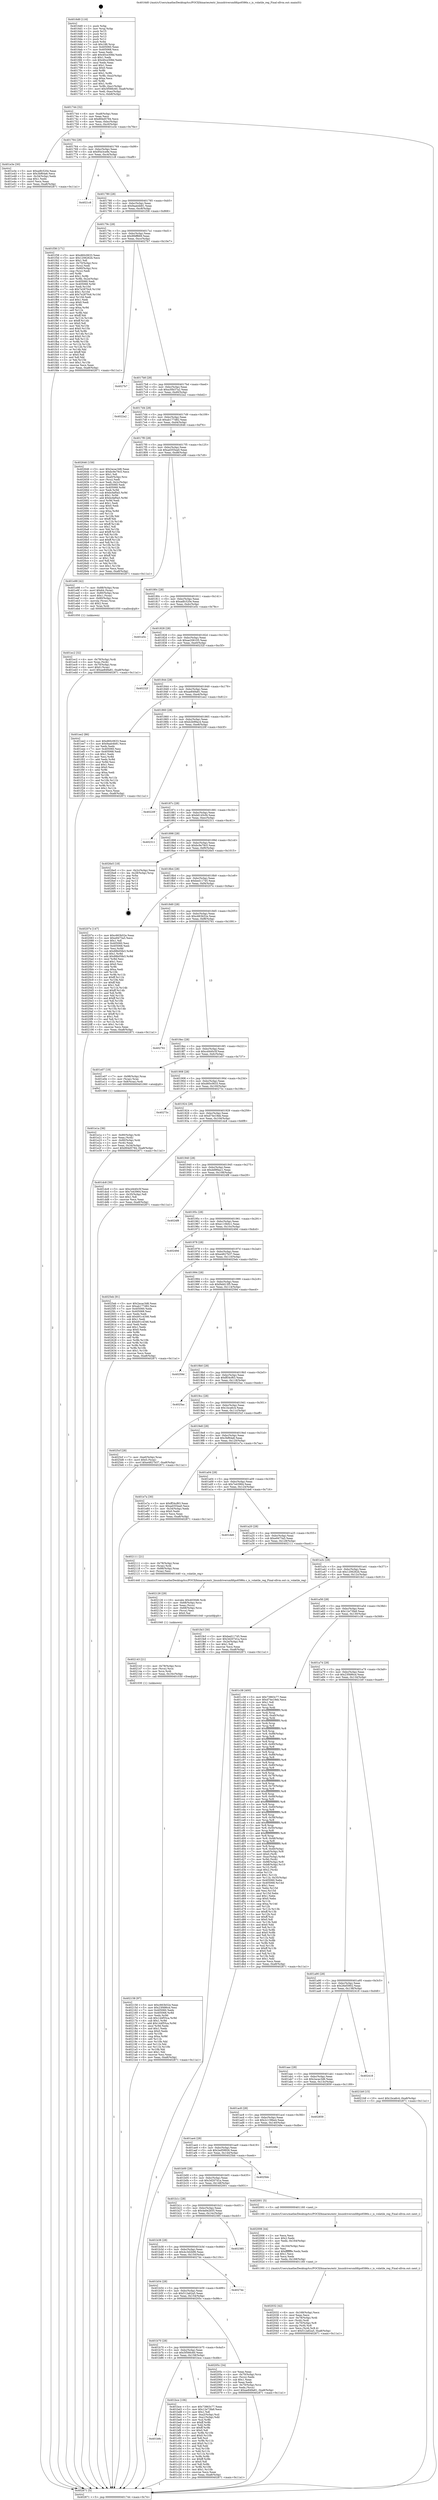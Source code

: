 digraph "0x4016d0" {
  label = "0x4016d0 (/mnt/c/Users/mathe/Desktop/tcc/POCII/binaries/extr_linuxdriversmfdtps6586x.c_is_volatile_reg_Final-ollvm.out::main(0))"
  labelloc = "t"
  node[shape=record]

  Entry [label="",width=0.3,height=0.3,shape=circle,fillcolor=black,style=filled]
  "0x401744" [label="{
     0x401744 [32]\l
     | [instrs]\l
     &nbsp;&nbsp;0x401744 \<+6\>: mov -0xa8(%rbp),%eax\l
     &nbsp;&nbsp;0x40174a \<+2\>: mov %eax,%ecx\l
     &nbsp;&nbsp;0x40174c \<+6\>: sub $0x894d5784,%ecx\l
     &nbsp;&nbsp;0x401752 \<+6\>: mov %eax,-0xbc(%rbp)\l
     &nbsp;&nbsp;0x401758 \<+6\>: mov %ecx,-0xc0(%rbp)\l
     &nbsp;&nbsp;0x40175e \<+6\>: je 0000000000401e3e \<main+0x76e\>\l
  }"]
  "0x401e3e" [label="{
     0x401e3e [30]\l
     | [instrs]\l
     &nbsp;&nbsp;0x401e3e \<+5\>: mov $0xadfc520e,%eax\l
     &nbsp;&nbsp;0x401e43 \<+5\>: mov $0x3bf64a6,%ecx\l
     &nbsp;&nbsp;0x401e48 \<+3\>: mov -0x34(%rbp),%edx\l
     &nbsp;&nbsp;0x401e4b \<+3\>: cmp $0x1,%edx\l
     &nbsp;&nbsp;0x401e4e \<+3\>: cmovl %ecx,%eax\l
     &nbsp;&nbsp;0x401e51 \<+6\>: mov %eax,-0xa8(%rbp)\l
     &nbsp;&nbsp;0x401e57 \<+5\>: jmp 0000000000402871 \<main+0x11a1\>\l
  }"]
  "0x401764" [label="{
     0x401764 [28]\l
     | [instrs]\l
     &nbsp;&nbsp;0x401764 \<+5\>: jmp 0000000000401769 \<main+0x99\>\l
     &nbsp;&nbsp;0x401769 \<+6\>: mov -0xbc(%rbp),%eax\l
     &nbsp;&nbsp;0x40176f \<+5\>: sub $0x95e3ce9e,%eax\l
     &nbsp;&nbsp;0x401774 \<+6\>: mov %eax,-0xc4(%rbp)\l
     &nbsp;&nbsp;0x40177a \<+6\>: je 00000000004021c8 \<main+0xaf8\>\l
  }"]
  Exit [label="",width=0.3,height=0.3,shape=circle,fillcolor=black,style=filled,peripheries=2]
  "0x4021c8" [label="{
     0x4021c8\l
  }", style=dashed]
  "0x401780" [label="{
     0x401780 [28]\l
     | [instrs]\l
     &nbsp;&nbsp;0x401780 \<+5\>: jmp 0000000000401785 \<main+0xb5\>\l
     &nbsp;&nbsp;0x401785 \<+6\>: mov -0xbc(%rbp),%eax\l
     &nbsp;&nbsp;0x40178b \<+5\>: sub $0x9aab4b81,%eax\l
     &nbsp;&nbsp;0x401790 \<+6\>: mov %eax,-0xc8(%rbp)\l
     &nbsp;&nbsp;0x401796 \<+6\>: je 0000000000401f38 \<main+0x868\>\l
  }"]
  "0x402158" [label="{
     0x402158 [97]\l
     | [instrs]\l
     &nbsp;&nbsp;0x402158 \<+5\>: mov $0xc663b52e,%eax\l
     &nbsp;&nbsp;0x40215d \<+5\>: mov $0x23f486cd,%esi\l
     &nbsp;&nbsp;0x402162 \<+7\>: mov 0x405060,%edx\l
     &nbsp;&nbsp;0x402169 \<+8\>: mov 0x405068,%r8d\l
     &nbsp;&nbsp;0x402171 \<+3\>: mov %edx,%r9d\l
     &nbsp;&nbsp;0x402174 \<+7\>: sub $0x144f55ca,%r9d\l
     &nbsp;&nbsp;0x40217b \<+4\>: sub $0x1,%r9d\l
     &nbsp;&nbsp;0x40217f \<+7\>: add $0x144f55ca,%r9d\l
     &nbsp;&nbsp;0x402186 \<+4\>: imul %r9d,%edx\l
     &nbsp;&nbsp;0x40218a \<+3\>: and $0x1,%edx\l
     &nbsp;&nbsp;0x40218d \<+3\>: cmp $0x0,%edx\l
     &nbsp;&nbsp;0x402190 \<+4\>: sete %r10b\l
     &nbsp;&nbsp;0x402194 \<+4\>: cmp $0xa,%r8d\l
     &nbsp;&nbsp;0x402198 \<+4\>: setl %r11b\l
     &nbsp;&nbsp;0x40219c \<+3\>: mov %r10b,%bl\l
     &nbsp;&nbsp;0x40219f \<+3\>: and %r11b,%bl\l
     &nbsp;&nbsp;0x4021a2 \<+3\>: xor %r11b,%r10b\l
     &nbsp;&nbsp;0x4021a5 \<+3\>: or %r10b,%bl\l
     &nbsp;&nbsp;0x4021a8 \<+3\>: test $0x1,%bl\l
     &nbsp;&nbsp;0x4021ab \<+3\>: cmovne %esi,%eax\l
     &nbsp;&nbsp;0x4021ae \<+6\>: mov %eax,-0xa8(%rbp)\l
     &nbsp;&nbsp;0x4021b4 \<+5\>: jmp 0000000000402871 \<main+0x11a1\>\l
  }"]
  "0x401f38" [label="{
     0x401f38 [171]\l
     | [instrs]\l
     &nbsp;&nbsp;0x401f38 \<+5\>: mov $0xd60c0633,%eax\l
     &nbsp;&nbsp;0x401f3d \<+5\>: mov $0x1206262b,%ecx\l
     &nbsp;&nbsp;0x401f42 \<+2\>: mov $0x1,%dl\l
     &nbsp;&nbsp;0x401f44 \<+4\>: mov -0x70(%rbp),%rsi\l
     &nbsp;&nbsp;0x401f48 \<+2\>: mov (%rsi),%edi\l
     &nbsp;&nbsp;0x401f4a \<+4\>: mov -0x80(%rbp),%rsi\l
     &nbsp;&nbsp;0x401f4e \<+2\>: cmp (%rsi),%edi\l
     &nbsp;&nbsp;0x401f50 \<+4\>: setl %r8b\l
     &nbsp;&nbsp;0x401f54 \<+4\>: and $0x1,%r8b\l
     &nbsp;&nbsp;0x401f58 \<+4\>: mov %r8b,-0x2e(%rbp)\l
     &nbsp;&nbsp;0x401f5c \<+7\>: mov 0x405060,%edi\l
     &nbsp;&nbsp;0x401f63 \<+8\>: mov 0x405068,%r9d\l
     &nbsp;&nbsp;0x401f6b \<+3\>: mov %edi,%r10d\l
     &nbsp;&nbsp;0x401f6e \<+7\>: sub $0x7e2870c6,%r10d\l
     &nbsp;&nbsp;0x401f75 \<+4\>: sub $0x1,%r10d\l
     &nbsp;&nbsp;0x401f79 \<+7\>: add $0x7e2870c6,%r10d\l
     &nbsp;&nbsp;0x401f80 \<+4\>: imul %r10d,%edi\l
     &nbsp;&nbsp;0x401f84 \<+3\>: and $0x1,%edi\l
     &nbsp;&nbsp;0x401f87 \<+3\>: cmp $0x0,%edi\l
     &nbsp;&nbsp;0x401f8a \<+4\>: sete %r8b\l
     &nbsp;&nbsp;0x401f8e \<+4\>: cmp $0xa,%r9d\l
     &nbsp;&nbsp;0x401f92 \<+4\>: setl %r11b\l
     &nbsp;&nbsp;0x401f96 \<+3\>: mov %r8b,%bl\l
     &nbsp;&nbsp;0x401f99 \<+3\>: xor $0xff,%bl\l
     &nbsp;&nbsp;0x401f9c \<+3\>: mov %r11b,%r14b\l
     &nbsp;&nbsp;0x401f9f \<+4\>: xor $0xff,%r14b\l
     &nbsp;&nbsp;0x401fa3 \<+3\>: xor $0x0,%dl\l
     &nbsp;&nbsp;0x401fa6 \<+3\>: mov %bl,%r15b\l
     &nbsp;&nbsp;0x401fa9 \<+4\>: and $0x0,%r15b\l
     &nbsp;&nbsp;0x401fad \<+3\>: and %dl,%r8b\l
     &nbsp;&nbsp;0x401fb0 \<+3\>: mov %r14b,%r12b\l
     &nbsp;&nbsp;0x401fb3 \<+4\>: and $0x0,%r12b\l
     &nbsp;&nbsp;0x401fb7 \<+3\>: and %dl,%r11b\l
     &nbsp;&nbsp;0x401fba \<+3\>: or %r8b,%r15b\l
     &nbsp;&nbsp;0x401fbd \<+3\>: or %r11b,%r12b\l
     &nbsp;&nbsp;0x401fc0 \<+3\>: xor %r12b,%r15b\l
     &nbsp;&nbsp;0x401fc3 \<+3\>: or %r14b,%bl\l
     &nbsp;&nbsp;0x401fc6 \<+3\>: xor $0xff,%bl\l
     &nbsp;&nbsp;0x401fc9 \<+3\>: or $0x0,%dl\l
     &nbsp;&nbsp;0x401fcc \<+2\>: and %dl,%bl\l
     &nbsp;&nbsp;0x401fce \<+3\>: or %bl,%r15b\l
     &nbsp;&nbsp;0x401fd1 \<+4\>: test $0x1,%r15b\l
     &nbsp;&nbsp;0x401fd5 \<+3\>: cmovne %ecx,%eax\l
     &nbsp;&nbsp;0x401fd8 \<+6\>: mov %eax,-0xa8(%rbp)\l
     &nbsp;&nbsp;0x401fde \<+5\>: jmp 0000000000402871 \<main+0x11a1\>\l
  }"]
  "0x40179c" [label="{
     0x40179c [28]\l
     | [instrs]\l
     &nbsp;&nbsp;0x40179c \<+5\>: jmp 00000000004017a1 \<main+0xd1\>\l
     &nbsp;&nbsp;0x4017a1 \<+6\>: mov -0xbc(%rbp),%eax\l
     &nbsp;&nbsp;0x4017a7 \<+5\>: sub $0x9f4ff669,%eax\l
     &nbsp;&nbsp;0x4017ac \<+6\>: mov %eax,-0xcc(%rbp)\l
     &nbsp;&nbsp;0x4017b2 \<+6\>: je 00000000004027b7 \<main+0x10e7\>\l
  }"]
  "0x402143" [label="{
     0x402143 [21]\l
     | [instrs]\l
     &nbsp;&nbsp;0x402143 \<+4\>: mov -0x78(%rbp),%rcx\l
     &nbsp;&nbsp;0x402147 \<+3\>: mov (%rcx),%rcx\l
     &nbsp;&nbsp;0x40214a \<+3\>: mov %rcx,%rdi\l
     &nbsp;&nbsp;0x40214d \<+6\>: mov %eax,-0x16c(%rbp)\l
     &nbsp;&nbsp;0x402153 \<+5\>: call 0000000000401030 \<free@plt\>\l
     | [calls]\l
     &nbsp;&nbsp;0x401030 \{1\} (unknown)\l
  }"]
  "0x4027b7" [label="{
     0x4027b7\l
  }", style=dashed]
  "0x4017b8" [label="{
     0x4017b8 [28]\l
     | [instrs]\l
     &nbsp;&nbsp;0x4017b8 \<+5\>: jmp 00000000004017bd \<main+0xed\>\l
     &nbsp;&nbsp;0x4017bd \<+6\>: mov -0xbc(%rbp),%eax\l
     &nbsp;&nbsp;0x4017c3 \<+5\>: sub $0xa30b37a2,%eax\l
     &nbsp;&nbsp;0x4017c8 \<+6\>: mov %eax,-0xd0(%rbp)\l
     &nbsp;&nbsp;0x4017ce \<+6\>: je 00000000004022a2 \<main+0xbd2\>\l
  }"]
  "0x402126" [label="{
     0x402126 [29]\l
     | [instrs]\l
     &nbsp;&nbsp;0x402126 \<+10\>: movabs $0x4030d6,%rdi\l
     &nbsp;&nbsp;0x402130 \<+4\>: mov -0x68(%rbp),%rcx\l
     &nbsp;&nbsp;0x402134 \<+2\>: mov %eax,(%rcx)\l
     &nbsp;&nbsp;0x402136 \<+4\>: mov -0x68(%rbp),%rcx\l
     &nbsp;&nbsp;0x40213a \<+2\>: mov (%rcx),%esi\l
     &nbsp;&nbsp;0x40213c \<+2\>: mov $0x0,%al\l
     &nbsp;&nbsp;0x40213e \<+5\>: call 0000000000401040 \<printf@plt\>\l
     | [calls]\l
     &nbsp;&nbsp;0x401040 \{1\} (unknown)\l
  }"]
  "0x4022a2" [label="{
     0x4022a2\l
  }", style=dashed]
  "0x4017d4" [label="{
     0x4017d4 [28]\l
     | [instrs]\l
     &nbsp;&nbsp;0x4017d4 \<+5\>: jmp 00000000004017d9 \<main+0x109\>\l
     &nbsp;&nbsp;0x4017d9 \<+6\>: mov -0xbc(%rbp),%eax\l
     &nbsp;&nbsp;0x4017df \<+5\>: sub $0xab177d82,%eax\l
     &nbsp;&nbsp;0x4017e4 \<+6\>: mov %eax,-0xd4(%rbp)\l
     &nbsp;&nbsp;0x4017ea \<+6\>: je 0000000000402646 \<main+0xf76\>\l
  }"]
  "0x402032" [label="{
     0x402032 [42]\l
     | [instrs]\l
     &nbsp;&nbsp;0x402032 \<+6\>: mov -0x168(%rbp),%ecx\l
     &nbsp;&nbsp;0x402038 \<+3\>: imul %eax,%ecx\l
     &nbsp;&nbsp;0x40203b \<+4\>: mov -0x78(%rbp),%rdi\l
     &nbsp;&nbsp;0x40203f \<+3\>: mov (%rdi),%rdi\l
     &nbsp;&nbsp;0x402042 \<+4\>: mov -0x70(%rbp),%r8\l
     &nbsp;&nbsp;0x402046 \<+3\>: movslq (%r8),%r8\l
     &nbsp;&nbsp;0x402049 \<+4\>: mov %ecx,(%rdi,%r8,4)\l
     &nbsp;&nbsp;0x40204d \<+10\>: movl $0x512a62a5,-0xa8(%rbp)\l
     &nbsp;&nbsp;0x402057 \<+5\>: jmp 0000000000402871 \<main+0x11a1\>\l
  }"]
  "0x402646" [label="{
     0x402646 [159]\l
     | [instrs]\l
     &nbsp;&nbsp;0x402646 \<+5\>: mov $0x2acac3d6,%eax\l
     &nbsp;&nbsp;0x40264b \<+5\>: mov $0xbc9e79c5,%ecx\l
     &nbsp;&nbsp;0x402650 \<+2\>: mov $0x1,%dl\l
     &nbsp;&nbsp;0x402652 \<+7\>: mov -0xa0(%rbp),%rsi\l
     &nbsp;&nbsp;0x402659 \<+2\>: mov (%rsi),%edi\l
     &nbsp;&nbsp;0x40265b \<+3\>: mov %edi,-0x2c(%rbp)\l
     &nbsp;&nbsp;0x40265e \<+7\>: mov 0x405060,%edi\l
     &nbsp;&nbsp;0x402665 \<+8\>: mov 0x405068,%r8d\l
     &nbsp;&nbsp;0x40266d \<+3\>: mov %edi,%r9d\l
     &nbsp;&nbsp;0x402670 \<+7\>: sub $0xbcfaf0a5,%r9d\l
     &nbsp;&nbsp;0x402677 \<+4\>: sub $0x1,%r9d\l
     &nbsp;&nbsp;0x40267b \<+7\>: add $0xbcfaf0a5,%r9d\l
     &nbsp;&nbsp;0x402682 \<+4\>: imul %r9d,%edi\l
     &nbsp;&nbsp;0x402686 \<+3\>: and $0x1,%edi\l
     &nbsp;&nbsp;0x402689 \<+3\>: cmp $0x0,%edi\l
     &nbsp;&nbsp;0x40268c \<+4\>: sete %r10b\l
     &nbsp;&nbsp;0x402690 \<+4\>: cmp $0xa,%r8d\l
     &nbsp;&nbsp;0x402694 \<+4\>: setl %r11b\l
     &nbsp;&nbsp;0x402698 \<+3\>: mov %r10b,%bl\l
     &nbsp;&nbsp;0x40269b \<+3\>: xor $0xff,%bl\l
     &nbsp;&nbsp;0x40269e \<+3\>: mov %r11b,%r14b\l
     &nbsp;&nbsp;0x4026a1 \<+4\>: xor $0xff,%r14b\l
     &nbsp;&nbsp;0x4026a5 \<+3\>: xor $0x1,%dl\l
     &nbsp;&nbsp;0x4026a8 \<+3\>: mov %bl,%r15b\l
     &nbsp;&nbsp;0x4026ab \<+4\>: and $0xff,%r15b\l
     &nbsp;&nbsp;0x4026af \<+3\>: and %dl,%r10b\l
     &nbsp;&nbsp;0x4026b2 \<+3\>: mov %r14b,%r12b\l
     &nbsp;&nbsp;0x4026b5 \<+4\>: and $0xff,%r12b\l
     &nbsp;&nbsp;0x4026b9 \<+3\>: and %dl,%r11b\l
     &nbsp;&nbsp;0x4026bc \<+3\>: or %r10b,%r15b\l
     &nbsp;&nbsp;0x4026bf \<+3\>: or %r11b,%r12b\l
     &nbsp;&nbsp;0x4026c2 \<+3\>: xor %r12b,%r15b\l
     &nbsp;&nbsp;0x4026c5 \<+3\>: or %r14b,%bl\l
     &nbsp;&nbsp;0x4026c8 \<+3\>: xor $0xff,%bl\l
     &nbsp;&nbsp;0x4026cb \<+3\>: or $0x1,%dl\l
     &nbsp;&nbsp;0x4026ce \<+2\>: and %dl,%bl\l
     &nbsp;&nbsp;0x4026d0 \<+3\>: or %bl,%r15b\l
     &nbsp;&nbsp;0x4026d3 \<+4\>: test $0x1,%r15b\l
     &nbsp;&nbsp;0x4026d7 \<+3\>: cmovne %ecx,%eax\l
     &nbsp;&nbsp;0x4026da \<+6\>: mov %eax,-0xa8(%rbp)\l
     &nbsp;&nbsp;0x4026e0 \<+5\>: jmp 0000000000402871 \<main+0x11a1\>\l
  }"]
  "0x4017f0" [label="{
     0x4017f0 [28]\l
     | [instrs]\l
     &nbsp;&nbsp;0x4017f0 \<+5\>: jmp 00000000004017f5 \<main+0x125\>\l
     &nbsp;&nbsp;0x4017f5 \<+6\>: mov -0xbc(%rbp),%eax\l
     &nbsp;&nbsp;0x4017fb \<+5\>: sub $0xad355ea0,%eax\l
     &nbsp;&nbsp;0x401800 \<+6\>: mov %eax,-0xd8(%rbp)\l
     &nbsp;&nbsp;0x401806 \<+6\>: je 0000000000401e98 \<main+0x7c8\>\l
  }"]
  "0x402006" [label="{
     0x402006 [44]\l
     | [instrs]\l
     &nbsp;&nbsp;0x402006 \<+2\>: xor %ecx,%ecx\l
     &nbsp;&nbsp;0x402008 \<+5\>: mov $0x2,%edx\l
     &nbsp;&nbsp;0x40200d \<+6\>: mov %edx,-0x164(%rbp)\l
     &nbsp;&nbsp;0x402013 \<+1\>: cltd\l
     &nbsp;&nbsp;0x402014 \<+6\>: mov -0x164(%rbp),%esi\l
     &nbsp;&nbsp;0x40201a \<+2\>: idiv %esi\l
     &nbsp;&nbsp;0x40201c \<+6\>: imul $0xfffffffe,%edx,%edx\l
     &nbsp;&nbsp;0x402022 \<+3\>: sub $0x1,%ecx\l
     &nbsp;&nbsp;0x402025 \<+2\>: sub %ecx,%edx\l
     &nbsp;&nbsp;0x402027 \<+6\>: mov %edx,-0x168(%rbp)\l
     &nbsp;&nbsp;0x40202d \<+5\>: call 0000000000401160 \<next_i\>\l
     | [calls]\l
     &nbsp;&nbsp;0x401160 \{1\} (/mnt/c/Users/mathe/Desktop/tcc/POCII/binaries/extr_linuxdriversmfdtps6586x.c_is_volatile_reg_Final-ollvm.out::next_i)\l
  }"]
  "0x401e98" [label="{
     0x401e98 [42]\l
     | [instrs]\l
     &nbsp;&nbsp;0x401e98 \<+7\>: mov -0x88(%rbp),%rax\l
     &nbsp;&nbsp;0x401e9f \<+6\>: movl $0x64,(%rax)\l
     &nbsp;&nbsp;0x401ea5 \<+4\>: mov -0x80(%rbp),%rax\l
     &nbsp;&nbsp;0x401ea9 \<+6\>: movl $0x1,(%rax)\l
     &nbsp;&nbsp;0x401eaf \<+4\>: mov -0x80(%rbp),%rax\l
     &nbsp;&nbsp;0x401eb3 \<+3\>: movslq (%rax),%rax\l
     &nbsp;&nbsp;0x401eb6 \<+4\>: shl $0x2,%rax\l
     &nbsp;&nbsp;0x401eba \<+3\>: mov %rax,%rdi\l
     &nbsp;&nbsp;0x401ebd \<+5\>: call 0000000000401050 \<malloc@plt\>\l
     | [calls]\l
     &nbsp;&nbsp;0x401050 \{1\} (unknown)\l
  }"]
  "0x40180c" [label="{
     0x40180c [28]\l
     | [instrs]\l
     &nbsp;&nbsp;0x40180c \<+5\>: jmp 0000000000401811 \<main+0x141\>\l
     &nbsp;&nbsp;0x401811 \<+6\>: mov -0xbc(%rbp),%eax\l
     &nbsp;&nbsp;0x401817 \<+5\>: sub $0xadfc520e,%eax\l
     &nbsp;&nbsp;0x40181c \<+6\>: mov %eax,-0xdc(%rbp)\l
     &nbsp;&nbsp;0x401822 \<+6\>: je 0000000000401e5c \<main+0x78c\>\l
  }"]
  "0x401ec2" [label="{
     0x401ec2 [32]\l
     | [instrs]\l
     &nbsp;&nbsp;0x401ec2 \<+4\>: mov -0x78(%rbp),%rdi\l
     &nbsp;&nbsp;0x401ec6 \<+3\>: mov %rax,(%rdi)\l
     &nbsp;&nbsp;0x401ec9 \<+4\>: mov -0x70(%rbp),%rax\l
     &nbsp;&nbsp;0x401ecd \<+6\>: movl $0x0,(%rax)\l
     &nbsp;&nbsp;0x401ed3 \<+10\>: movl $0xae849a81,-0xa8(%rbp)\l
     &nbsp;&nbsp;0x401edd \<+5\>: jmp 0000000000402871 \<main+0x11a1\>\l
  }"]
  "0x401e5c" [label="{
     0x401e5c\l
  }", style=dashed]
  "0x401828" [label="{
     0x401828 [28]\l
     | [instrs]\l
     &nbsp;&nbsp;0x401828 \<+5\>: jmp 000000000040182d \<main+0x15d\>\l
     &nbsp;&nbsp;0x40182d \<+6\>: mov -0xbc(%rbp),%eax\l
     &nbsp;&nbsp;0x401833 \<+5\>: sub $0xae206105,%eax\l
     &nbsp;&nbsp;0x401838 \<+6\>: mov %eax,-0xe0(%rbp)\l
     &nbsp;&nbsp;0x40183e \<+6\>: je 000000000040232f \<main+0xc5f\>\l
  }"]
  "0x401e1a" [label="{
     0x401e1a [36]\l
     | [instrs]\l
     &nbsp;&nbsp;0x401e1a \<+7\>: mov -0x90(%rbp),%rdi\l
     &nbsp;&nbsp;0x401e21 \<+2\>: mov %eax,(%rdi)\l
     &nbsp;&nbsp;0x401e23 \<+7\>: mov -0x90(%rbp),%rdi\l
     &nbsp;&nbsp;0x401e2a \<+2\>: mov (%rdi),%eax\l
     &nbsp;&nbsp;0x401e2c \<+3\>: mov %eax,-0x34(%rbp)\l
     &nbsp;&nbsp;0x401e2f \<+10\>: movl $0x894d5784,-0xa8(%rbp)\l
     &nbsp;&nbsp;0x401e39 \<+5\>: jmp 0000000000402871 \<main+0x11a1\>\l
  }"]
  "0x40232f" [label="{
     0x40232f\l
  }", style=dashed]
  "0x401844" [label="{
     0x401844 [28]\l
     | [instrs]\l
     &nbsp;&nbsp;0x401844 \<+5\>: jmp 0000000000401849 \<main+0x179\>\l
     &nbsp;&nbsp;0x401849 \<+6\>: mov -0xbc(%rbp),%eax\l
     &nbsp;&nbsp;0x40184f \<+5\>: sub $0xae849a81,%eax\l
     &nbsp;&nbsp;0x401854 \<+6\>: mov %eax,-0xe4(%rbp)\l
     &nbsp;&nbsp;0x40185a \<+6\>: je 0000000000401ee2 \<main+0x812\>\l
  }"]
  "0x4016d0" [label="{
     0x4016d0 [116]\l
     | [instrs]\l
     &nbsp;&nbsp;0x4016d0 \<+1\>: push %rbp\l
     &nbsp;&nbsp;0x4016d1 \<+3\>: mov %rsp,%rbp\l
     &nbsp;&nbsp;0x4016d4 \<+2\>: push %r15\l
     &nbsp;&nbsp;0x4016d6 \<+2\>: push %r14\l
     &nbsp;&nbsp;0x4016d8 \<+2\>: push %r13\l
     &nbsp;&nbsp;0x4016da \<+2\>: push %r12\l
     &nbsp;&nbsp;0x4016dc \<+1\>: push %rbx\l
     &nbsp;&nbsp;0x4016dd \<+7\>: sub $0x188,%rsp\l
     &nbsp;&nbsp;0x4016e4 \<+7\>: mov 0x405060,%eax\l
     &nbsp;&nbsp;0x4016eb \<+7\>: mov 0x405068,%ecx\l
     &nbsp;&nbsp;0x4016f2 \<+2\>: mov %eax,%edx\l
     &nbsp;&nbsp;0x4016f4 \<+6\>: add $0x40ce308d,%edx\l
     &nbsp;&nbsp;0x4016fa \<+3\>: sub $0x1,%edx\l
     &nbsp;&nbsp;0x4016fd \<+6\>: sub $0x40ce308d,%edx\l
     &nbsp;&nbsp;0x401703 \<+3\>: imul %edx,%eax\l
     &nbsp;&nbsp;0x401706 \<+3\>: and $0x1,%eax\l
     &nbsp;&nbsp;0x401709 \<+3\>: cmp $0x0,%eax\l
     &nbsp;&nbsp;0x40170c \<+4\>: sete %r8b\l
     &nbsp;&nbsp;0x401710 \<+4\>: and $0x1,%r8b\l
     &nbsp;&nbsp;0x401714 \<+7\>: mov %r8b,-0xa2(%rbp)\l
     &nbsp;&nbsp;0x40171b \<+3\>: cmp $0xa,%ecx\l
     &nbsp;&nbsp;0x40171e \<+4\>: setl %r8b\l
     &nbsp;&nbsp;0x401722 \<+4\>: and $0x1,%r8b\l
     &nbsp;&nbsp;0x401726 \<+7\>: mov %r8b,-0xa1(%rbp)\l
     &nbsp;&nbsp;0x40172d \<+10\>: movl $0x5f566c60,-0xa8(%rbp)\l
     &nbsp;&nbsp;0x401737 \<+6\>: mov %edi,-0xac(%rbp)\l
     &nbsp;&nbsp;0x40173d \<+7\>: mov %rsi,-0xb8(%rbp)\l
  }"]
  "0x401ee2" [label="{
     0x401ee2 [86]\l
     | [instrs]\l
     &nbsp;&nbsp;0x401ee2 \<+5\>: mov $0xd60c0633,%eax\l
     &nbsp;&nbsp;0x401ee7 \<+5\>: mov $0x9aab4b81,%ecx\l
     &nbsp;&nbsp;0x401eec \<+2\>: xor %edx,%edx\l
     &nbsp;&nbsp;0x401eee \<+7\>: mov 0x405060,%esi\l
     &nbsp;&nbsp;0x401ef5 \<+7\>: mov 0x405068,%edi\l
     &nbsp;&nbsp;0x401efc \<+3\>: sub $0x1,%edx\l
     &nbsp;&nbsp;0x401eff \<+3\>: mov %esi,%r8d\l
     &nbsp;&nbsp;0x401f02 \<+3\>: add %edx,%r8d\l
     &nbsp;&nbsp;0x401f05 \<+4\>: imul %r8d,%esi\l
     &nbsp;&nbsp;0x401f09 \<+3\>: and $0x1,%esi\l
     &nbsp;&nbsp;0x401f0c \<+3\>: cmp $0x0,%esi\l
     &nbsp;&nbsp;0x401f0f \<+4\>: sete %r9b\l
     &nbsp;&nbsp;0x401f13 \<+3\>: cmp $0xa,%edi\l
     &nbsp;&nbsp;0x401f16 \<+4\>: setl %r10b\l
     &nbsp;&nbsp;0x401f1a \<+3\>: mov %r9b,%r11b\l
     &nbsp;&nbsp;0x401f1d \<+3\>: and %r10b,%r11b\l
     &nbsp;&nbsp;0x401f20 \<+3\>: xor %r10b,%r9b\l
     &nbsp;&nbsp;0x401f23 \<+3\>: or %r9b,%r11b\l
     &nbsp;&nbsp;0x401f26 \<+4\>: test $0x1,%r11b\l
     &nbsp;&nbsp;0x401f2a \<+3\>: cmovne %ecx,%eax\l
     &nbsp;&nbsp;0x401f2d \<+6\>: mov %eax,-0xa8(%rbp)\l
     &nbsp;&nbsp;0x401f33 \<+5\>: jmp 0000000000402871 \<main+0x11a1\>\l
  }"]
  "0x401860" [label="{
     0x401860 [28]\l
     | [instrs]\l
     &nbsp;&nbsp;0x401860 \<+5\>: jmp 0000000000401865 \<main+0x195\>\l
     &nbsp;&nbsp;0x401865 \<+6\>: mov -0xbc(%rbp),%eax\l
     &nbsp;&nbsp;0x40186b \<+5\>: sub $0xb2b99ac4,%eax\l
     &nbsp;&nbsp;0x401870 \<+6\>: mov %eax,-0xe8(%rbp)\l
     &nbsp;&nbsp;0x401876 \<+6\>: je 000000000040220f \<main+0xb3f\>\l
  }"]
  "0x402871" [label="{
     0x402871 [5]\l
     | [instrs]\l
     &nbsp;&nbsp;0x402871 \<+5\>: jmp 0000000000401744 \<main+0x74\>\l
  }"]
  "0x40220f" [label="{
     0x40220f\l
  }", style=dashed]
  "0x40187c" [label="{
     0x40187c [28]\l
     | [instrs]\l
     &nbsp;&nbsp;0x40187c \<+5\>: jmp 0000000000401881 \<main+0x1b1\>\l
     &nbsp;&nbsp;0x401881 \<+6\>: mov -0xbc(%rbp),%eax\l
     &nbsp;&nbsp;0x401887 \<+5\>: sub $0xb6145cf4,%eax\l
     &nbsp;&nbsp;0x40188c \<+6\>: mov %eax,-0xec(%rbp)\l
     &nbsp;&nbsp;0x401892 \<+6\>: je 0000000000402311 \<main+0xc41\>\l
  }"]
  "0x401b8c" [label="{
     0x401b8c\l
  }", style=dashed]
  "0x402311" [label="{
     0x402311\l
  }", style=dashed]
  "0x401898" [label="{
     0x401898 [28]\l
     | [instrs]\l
     &nbsp;&nbsp;0x401898 \<+5\>: jmp 000000000040189d \<main+0x1cd\>\l
     &nbsp;&nbsp;0x40189d \<+6\>: mov -0xbc(%rbp),%eax\l
     &nbsp;&nbsp;0x4018a3 \<+5\>: sub $0xbc9e79c5,%eax\l
     &nbsp;&nbsp;0x4018a8 \<+6\>: mov %eax,-0xf0(%rbp)\l
     &nbsp;&nbsp;0x4018ae \<+6\>: je 00000000004026e5 \<main+0x1015\>\l
  }"]
  "0x401bce" [label="{
     0x401bce [106]\l
     | [instrs]\l
     &nbsp;&nbsp;0x401bce \<+5\>: mov $0x73863c77,%eax\l
     &nbsp;&nbsp;0x401bd3 \<+5\>: mov $0x12e73fa9,%ecx\l
     &nbsp;&nbsp;0x401bd8 \<+2\>: mov $0x1,%dl\l
     &nbsp;&nbsp;0x401bda \<+7\>: mov -0xa2(%rbp),%sil\l
     &nbsp;&nbsp;0x401be1 \<+7\>: mov -0xa1(%rbp),%dil\l
     &nbsp;&nbsp;0x401be8 \<+3\>: mov %sil,%r8b\l
     &nbsp;&nbsp;0x401beb \<+4\>: xor $0xff,%r8b\l
     &nbsp;&nbsp;0x401bef \<+3\>: mov %dil,%r9b\l
     &nbsp;&nbsp;0x401bf2 \<+4\>: xor $0xff,%r9b\l
     &nbsp;&nbsp;0x401bf6 \<+3\>: xor $0x0,%dl\l
     &nbsp;&nbsp;0x401bf9 \<+3\>: mov %r8b,%r10b\l
     &nbsp;&nbsp;0x401bfc \<+4\>: and $0x0,%r10b\l
     &nbsp;&nbsp;0x401c00 \<+3\>: and %dl,%sil\l
     &nbsp;&nbsp;0x401c03 \<+3\>: mov %r9b,%r11b\l
     &nbsp;&nbsp;0x401c06 \<+4\>: and $0x0,%r11b\l
     &nbsp;&nbsp;0x401c0a \<+3\>: and %dl,%dil\l
     &nbsp;&nbsp;0x401c0d \<+3\>: or %sil,%r10b\l
     &nbsp;&nbsp;0x401c10 \<+3\>: or %dil,%r11b\l
     &nbsp;&nbsp;0x401c13 \<+3\>: xor %r11b,%r10b\l
     &nbsp;&nbsp;0x401c16 \<+3\>: or %r9b,%r8b\l
     &nbsp;&nbsp;0x401c19 \<+4\>: xor $0xff,%r8b\l
     &nbsp;&nbsp;0x401c1d \<+3\>: or $0x0,%dl\l
     &nbsp;&nbsp;0x401c20 \<+3\>: and %dl,%r8b\l
     &nbsp;&nbsp;0x401c23 \<+3\>: or %r8b,%r10b\l
     &nbsp;&nbsp;0x401c26 \<+4\>: test $0x1,%r10b\l
     &nbsp;&nbsp;0x401c2a \<+3\>: cmovne %ecx,%eax\l
     &nbsp;&nbsp;0x401c2d \<+6\>: mov %eax,-0xa8(%rbp)\l
     &nbsp;&nbsp;0x401c33 \<+5\>: jmp 0000000000402871 \<main+0x11a1\>\l
  }"]
  "0x4026e5" [label="{
     0x4026e5 [18]\l
     | [instrs]\l
     &nbsp;&nbsp;0x4026e5 \<+3\>: mov -0x2c(%rbp),%eax\l
     &nbsp;&nbsp;0x4026e8 \<+4\>: lea -0x28(%rbp),%rsp\l
     &nbsp;&nbsp;0x4026ec \<+1\>: pop %rbx\l
     &nbsp;&nbsp;0x4026ed \<+2\>: pop %r12\l
     &nbsp;&nbsp;0x4026ef \<+2\>: pop %r13\l
     &nbsp;&nbsp;0x4026f1 \<+2\>: pop %r14\l
     &nbsp;&nbsp;0x4026f3 \<+2\>: pop %r15\l
     &nbsp;&nbsp;0x4026f5 \<+1\>: pop %rbp\l
     &nbsp;&nbsp;0x4026f6 \<+1\>: ret\l
  }"]
  "0x4018b4" [label="{
     0x4018b4 [28]\l
     | [instrs]\l
     &nbsp;&nbsp;0x4018b4 \<+5\>: jmp 00000000004018b9 \<main+0x1e9\>\l
     &nbsp;&nbsp;0x4018b9 \<+6\>: mov -0xbc(%rbp),%eax\l
     &nbsp;&nbsp;0x4018bf \<+5\>: sub $0xbed11745,%eax\l
     &nbsp;&nbsp;0x4018c4 \<+6\>: mov %eax,-0xf4(%rbp)\l
     &nbsp;&nbsp;0x4018ca \<+6\>: je 000000000040207e \<main+0x9ae\>\l
  }"]
  "0x401b70" [label="{
     0x401b70 [28]\l
     | [instrs]\l
     &nbsp;&nbsp;0x401b70 \<+5\>: jmp 0000000000401b75 \<main+0x4a5\>\l
     &nbsp;&nbsp;0x401b75 \<+6\>: mov -0xbc(%rbp),%eax\l
     &nbsp;&nbsp;0x401b7b \<+5\>: sub $0x5f566c60,%eax\l
     &nbsp;&nbsp;0x401b80 \<+6\>: mov %eax,-0x158(%rbp)\l
     &nbsp;&nbsp;0x401b86 \<+6\>: je 0000000000401bce \<main+0x4fe\>\l
  }"]
  "0x40207e" [label="{
     0x40207e [147]\l
     | [instrs]\l
     &nbsp;&nbsp;0x40207e \<+5\>: mov $0xc663b52e,%eax\l
     &nbsp;&nbsp;0x402083 \<+5\>: mov $0xe9473a5,%ecx\l
     &nbsp;&nbsp;0x402088 \<+2\>: mov $0x1,%dl\l
     &nbsp;&nbsp;0x40208a \<+7\>: mov 0x405060,%esi\l
     &nbsp;&nbsp;0x402091 \<+7\>: mov 0x405068,%edi\l
     &nbsp;&nbsp;0x402098 \<+3\>: mov %esi,%r8d\l
     &nbsp;&nbsp;0x40209b \<+7\>: sub $0x88b05fe3,%r8d\l
     &nbsp;&nbsp;0x4020a2 \<+4\>: sub $0x1,%r8d\l
     &nbsp;&nbsp;0x4020a6 \<+7\>: add $0x88b05fe3,%r8d\l
     &nbsp;&nbsp;0x4020ad \<+4\>: imul %r8d,%esi\l
     &nbsp;&nbsp;0x4020b1 \<+3\>: and $0x1,%esi\l
     &nbsp;&nbsp;0x4020b4 \<+3\>: cmp $0x0,%esi\l
     &nbsp;&nbsp;0x4020b7 \<+4\>: sete %r9b\l
     &nbsp;&nbsp;0x4020bb \<+3\>: cmp $0xa,%edi\l
     &nbsp;&nbsp;0x4020be \<+4\>: setl %r10b\l
     &nbsp;&nbsp;0x4020c2 \<+3\>: mov %r9b,%r11b\l
     &nbsp;&nbsp;0x4020c5 \<+4\>: xor $0xff,%r11b\l
     &nbsp;&nbsp;0x4020c9 \<+3\>: mov %r10b,%bl\l
     &nbsp;&nbsp;0x4020cc \<+3\>: xor $0xff,%bl\l
     &nbsp;&nbsp;0x4020cf \<+3\>: xor $0x1,%dl\l
     &nbsp;&nbsp;0x4020d2 \<+3\>: mov %r11b,%r14b\l
     &nbsp;&nbsp;0x4020d5 \<+4\>: and $0xff,%r14b\l
     &nbsp;&nbsp;0x4020d9 \<+3\>: and %dl,%r9b\l
     &nbsp;&nbsp;0x4020dc \<+3\>: mov %bl,%r15b\l
     &nbsp;&nbsp;0x4020df \<+4\>: and $0xff,%r15b\l
     &nbsp;&nbsp;0x4020e3 \<+3\>: and %dl,%r10b\l
     &nbsp;&nbsp;0x4020e6 \<+3\>: or %r9b,%r14b\l
     &nbsp;&nbsp;0x4020e9 \<+3\>: or %r10b,%r15b\l
     &nbsp;&nbsp;0x4020ec \<+3\>: xor %r15b,%r14b\l
     &nbsp;&nbsp;0x4020ef \<+3\>: or %bl,%r11b\l
     &nbsp;&nbsp;0x4020f2 \<+4\>: xor $0xff,%r11b\l
     &nbsp;&nbsp;0x4020f6 \<+3\>: or $0x1,%dl\l
     &nbsp;&nbsp;0x4020f9 \<+3\>: and %dl,%r11b\l
     &nbsp;&nbsp;0x4020fc \<+3\>: or %r11b,%r14b\l
     &nbsp;&nbsp;0x4020ff \<+4\>: test $0x1,%r14b\l
     &nbsp;&nbsp;0x402103 \<+3\>: cmovne %ecx,%eax\l
     &nbsp;&nbsp;0x402106 \<+6\>: mov %eax,-0xa8(%rbp)\l
     &nbsp;&nbsp;0x40210c \<+5\>: jmp 0000000000402871 \<main+0x11a1\>\l
  }"]
  "0x4018d0" [label="{
     0x4018d0 [28]\l
     | [instrs]\l
     &nbsp;&nbsp;0x4018d0 \<+5\>: jmp 00000000004018d5 \<main+0x205\>\l
     &nbsp;&nbsp;0x4018d5 \<+6\>: mov -0xbc(%rbp),%eax\l
     &nbsp;&nbsp;0x4018db \<+5\>: sub $0xc663b52e,%eax\l
     &nbsp;&nbsp;0x4018e0 \<+6\>: mov %eax,-0xf8(%rbp)\l
     &nbsp;&nbsp;0x4018e6 \<+6\>: je 0000000000402761 \<main+0x1091\>\l
  }"]
  "0x40205c" [label="{
     0x40205c [34]\l
     | [instrs]\l
     &nbsp;&nbsp;0x40205c \<+2\>: xor %eax,%eax\l
     &nbsp;&nbsp;0x40205e \<+4\>: mov -0x70(%rbp),%rcx\l
     &nbsp;&nbsp;0x402062 \<+2\>: mov (%rcx),%edx\l
     &nbsp;&nbsp;0x402064 \<+3\>: sub $0x1,%eax\l
     &nbsp;&nbsp;0x402067 \<+2\>: sub %eax,%edx\l
     &nbsp;&nbsp;0x402069 \<+4\>: mov -0x70(%rbp),%rcx\l
     &nbsp;&nbsp;0x40206d \<+2\>: mov %edx,(%rcx)\l
     &nbsp;&nbsp;0x40206f \<+10\>: movl $0xae849a81,-0xa8(%rbp)\l
     &nbsp;&nbsp;0x402079 \<+5\>: jmp 0000000000402871 \<main+0x11a1\>\l
  }"]
  "0x402761" [label="{
     0x402761\l
  }", style=dashed]
  "0x4018ec" [label="{
     0x4018ec [28]\l
     | [instrs]\l
     &nbsp;&nbsp;0x4018ec \<+5\>: jmp 00000000004018f1 \<main+0x221\>\l
     &nbsp;&nbsp;0x4018f1 \<+6\>: mov -0xbc(%rbp),%eax\l
     &nbsp;&nbsp;0x4018f7 \<+5\>: sub $0xcd440c5f,%eax\l
     &nbsp;&nbsp;0x4018fc \<+6\>: mov %eax,-0xfc(%rbp)\l
     &nbsp;&nbsp;0x401902 \<+6\>: je 0000000000401e07 \<main+0x737\>\l
  }"]
  "0x401b54" [label="{
     0x401b54 [28]\l
     | [instrs]\l
     &nbsp;&nbsp;0x401b54 \<+5\>: jmp 0000000000401b59 \<main+0x489\>\l
     &nbsp;&nbsp;0x401b59 \<+6\>: mov -0xbc(%rbp),%eax\l
     &nbsp;&nbsp;0x401b5f \<+5\>: sub $0x512a62a5,%eax\l
     &nbsp;&nbsp;0x401b64 \<+6\>: mov %eax,-0x154(%rbp)\l
     &nbsp;&nbsp;0x401b6a \<+6\>: je 000000000040205c \<main+0x98c\>\l
  }"]
  "0x401e07" [label="{
     0x401e07 [19]\l
     | [instrs]\l
     &nbsp;&nbsp;0x401e07 \<+7\>: mov -0x98(%rbp),%rax\l
     &nbsp;&nbsp;0x401e0e \<+3\>: mov (%rax),%rax\l
     &nbsp;&nbsp;0x401e11 \<+4\>: mov 0x8(%rax),%rdi\l
     &nbsp;&nbsp;0x401e15 \<+5\>: call 0000000000401060 \<atoi@plt\>\l
     | [calls]\l
     &nbsp;&nbsp;0x401060 \{1\} (unknown)\l
  }"]
  "0x401908" [label="{
     0x401908 [28]\l
     | [instrs]\l
     &nbsp;&nbsp;0x401908 \<+5\>: jmp 000000000040190d \<main+0x23d\>\l
     &nbsp;&nbsp;0x40190d \<+6\>: mov -0xbc(%rbp),%eax\l
     &nbsp;&nbsp;0x401913 \<+5\>: sub $0xd60c0633,%eax\l
     &nbsp;&nbsp;0x401918 \<+6\>: mov %eax,-0x100(%rbp)\l
     &nbsp;&nbsp;0x40191e \<+6\>: je 000000000040273c \<main+0x106c\>\l
  }"]
  "0x4027dc" [label="{
     0x4027dc\l
  }", style=dashed]
  "0x40273c" [label="{
     0x40273c\l
  }", style=dashed]
  "0x401924" [label="{
     0x401924 [28]\l
     | [instrs]\l
     &nbsp;&nbsp;0x401924 \<+5\>: jmp 0000000000401929 \<main+0x259\>\l
     &nbsp;&nbsp;0x401929 \<+6\>: mov -0xbc(%rbp),%eax\l
     &nbsp;&nbsp;0x40192f \<+5\>: sub $0xd74e19eb,%eax\l
     &nbsp;&nbsp;0x401934 \<+6\>: mov %eax,-0x104(%rbp)\l
     &nbsp;&nbsp;0x40193a \<+6\>: je 0000000000401dc8 \<main+0x6f8\>\l
  }"]
  "0x401b38" [label="{
     0x401b38 [28]\l
     | [instrs]\l
     &nbsp;&nbsp;0x401b38 \<+5\>: jmp 0000000000401b3d \<main+0x46d\>\l
     &nbsp;&nbsp;0x401b3d \<+6\>: mov -0xbc(%rbp),%eax\l
     &nbsp;&nbsp;0x401b43 \<+5\>: sub $0x4c3d2b96,%eax\l
     &nbsp;&nbsp;0x401b48 \<+6\>: mov %eax,-0x150(%rbp)\l
     &nbsp;&nbsp;0x401b4e \<+6\>: je 00000000004027dc \<main+0x110c\>\l
  }"]
  "0x401dc8" [label="{
     0x401dc8 [30]\l
     | [instrs]\l
     &nbsp;&nbsp;0x401dc8 \<+5\>: mov $0xcd440c5f,%eax\l
     &nbsp;&nbsp;0x401dcd \<+5\>: mov $0x7e43964,%ecx\l
     &nbsp;&nbsp;0x401dd2 \<+3\>: mov -0x35(%rbp),%dl\l
     &nbsp;&nbsp;0x401dd5 \<+3\>: test $0x1,%dl\l
     &nbsp;&nbsp;0x401dd8 \<+3\>: cmovne %ecx,%eax\l
     &nbsp;&nbsp;0x401ddb \<+6\>: mov %eax,-0xa8(%rbp)\l
     &nbsp;&nbsp;0x401de1 \<+5\>: jmp 0000000000402871 \<main+0x11a1\>\l
  }"]
  "0x401940" [label="{
     0x401940 [28]\l
     | [instrs]\l
     &nbsp;&nbsp;0x401940 \<+5\>: jmp 0000000000401945 \<main+0x275\>\l
     &nbsp;&nbsp;0x401945 \<+6\>: mov -0xbc(%rbp),%eax\l
     &nbsp;&nbsp;0x40194b \<+5\>: sub $0xdd9f4ac1,%eax\l
     &nbsp;&nbsp;0x401950 \<+6\>: mov %eax,-0x108(%rbp)\l
     &nbsp;&nbsp;0x401956 \<+6\>: je 00000000004024f8 \<main+0xe28\>\l
  }"]
  "0x402385" [label="{
     0x402385\l
  }", style=dashed]
  "0x4024f8" [label="{
     0x4024f8\l
  }", style=dashed]
  "0x40195c" [label="{
     0x40195c [28]\l
     | [instrs]\l
     &nbsp;&nbsp;0x40195c \<+5\>: jmp 0000000000401961 \<main+0x291\>\l
     &nbsp;&nbsp;0x401961 \<+6\>: mov -0xbc(%rbp),%eax\l
     &nbsp;&nbsp;0x401967 \<+5\>: sub $0xe110b0c1,%eax\l
     &nbsp;&nbsp;0x40196c \<+6\>: mov %eax,-0x10c(%rbp)\l
     &nbsp;&nbsp;0x401972 \<+6\>: je 000000000040249d \<main+0xdcd\>\l
  }"]
  "0x401b1c" [label="{
     0x401b1c [28]\l
     | [instrs]\l
     &nbsp;&nbsp;0x401b1c \<+5\>: jmp 0000000000401b21 \<main+0x451\>\l
     &nbsp;&nbsp;0x401b21 \<+6\>: mov -0xbc(%rbp),%eax\l
     &nbsp;&nbsp;0x401b27 \<+5\>: sub $0x4a0e2b55,%eax\l
     &nbsp;&nbsp;0x401b2c \<+6\>: mov %eax,-0x14c(%rbp)\l
     &nbsp;&nbsp;0x401b32 \<+6\>: je 0000000000402385 \<main+0xcb5\>\l
  }"]
  "0x40249d" [label="{
     0x40249d\l
  }", style=dashed]
  "0x401978" [label="{
     0x401978 [28]\l
     | [instrs]\l
     &nbsp;&nbsp;0x401978 \<+5\>: jmp 000000000040197d \<main+0x2ad\>\l
     &nbsp;&nbsp;0x40197d \<+6\>: mov -0xbc(%rbp),%eax\l
     &nbsp;&nbsp;0x401983 \<+5\>: sub $0xe4827b37,%eax\l
     &nbsp;&nbsp;0x401988 \<+6\>: mov %eax,-0x110(%rbp)\l
     &nbsp;&nbsp;0x40198e \<+6\>: je 00000000004025eb \<main+0xf1b\>\l
  }"]
  "0x402001" [label="{
     0x402001 [5]\l
     | [instrs]\l
     &nbsp;&nbsp;0x402001 \<+5\>: call 0000000000401160 \<next_i\>\l
     | [calls]\l
     &nbsp;&nbsp;0x401160 \{1\} (/mnt/c/Users/mathe/Desktop/tcc/POCII/binaries/extr_linuxdriversmfdtps6586x.c_is_volatile_reg_Final-ollvm.out::next_i)\l
  }"]
  "0x4025eb" [label="{
     0x4025eb [91]\l
     | [instrs]\l
     &nbsp;&nbsp;0x4025eb \<+5\>: mov $0x2acac3d6,%eax\l
     &nbsp;&nbsp;0x4025f0 \<+5\>: mov $0xab177d82,%ecx\l
     &nbsp;&nbsp;0x4025f5 \<+7\>: mov 0x405060,%edx\l
     &nbsp;&nbsp;0x4025fc \<+7\>: mov 0x405068,%esi\l
     &nbsp;&nbsp;0x402603 \<+2\>: mov %edx,%edi\l
     &nbsp;&nbsp;0x402605 \<+6\>: add $0xb91c4346,%edi\l
     &nbsp;&nbsp;0x40260b \<+3\>: sub $0x1,%edi\l
     &nbsp;&nbsp;0x40260e \<+6\>: sub $0xb91c4346,%edi\l
     &nbsp;&nbsp;0x402614 \<+3\>: imul %edi,%edx\l
     &nbsp;&nbsp;0x402617 \<+3\>: and $0x1,%edx\l
     &nbsp;&nbsp;0x40261a \<+3\>: cmp $0x0,%edx\l
     &nbsp;&nbsp;0x40261d \<+4\>: sete %r8b\l
     &nbsp;&nbsp;0x402621 \<+3\>: cmp $0xa,%esi\l
     &nbsp;&nbsp;0x402624 \<+4\>: setl %r9b\l
     &nbsp;&nbsp;0x402628 \<+3\>: mov %r8b,%r10b\l
     &nbsp;&nbsp;0x40262b \<+3\>: and %r9b,%r10b\l
     &nbsp;&nbsp;0x40262e \<+3\>: xor %r9b,%r8b\l
     &nbsp;&nbsp;0x402631 \<+3\>: or %r8b,%r10b\l
     &nbsp;&nbsp;0x402634 \<+4\>: test $0x1,%r10b\l
     &nbsp;&nbsp;0x402638 \<+3\>: cmovne %ecx,%eax\l
     &nbsp;&nbsp;0x40263b \<+6\>: mov %eax,-0xa8(%rbp)\l
     &nbsp;&nbsp;0x402641 \<+5\>: jmp 0000000000402871 \<main+0x11a1\>\l
  }"]
  "0x401994" [label="{
     0x401994 [28]\l
     | [instrs]\l
     &nbsp;&nbsp;0x401994 \<+5\>: jmp 0000000000401999 \<main+0x2c9\>\l
     &nbsp;&nbsp;0x401999 \<+6\>: mov -0xbc(%rbp),%eax\l
     &nbsp;&nbsp;0x40199f \<+5\>: sub $0xf4dd13f5,%eax\l
     &nbsp;&nbsp;0x4019a4 \<+6\>: mov %eax,-0x114(%rbp)\l
     &nbsp;&nbsp;0x4019aa \<+6\>: je 000000000040259d \<main+0xecd\>\l
  }"]
  "0x401b00" [label="{
     0x401b00 [28]\l
     | [instrs]\l
     &nbsp;&nbsp;0x401b00 \<+5\>: jmp 0000000000401b05 \<main+0x435\>\l
     &nbsp;&nbsp;0x401b05 \<+6\>: mov -0xbc(%rbp),%eax\l
     &nbsp;&nbsp;0x401b0b \<+5\>: sub $0x3d207d1a,%eax\l
     &nbsp;&nbsp;0x401b10 \<+6\>: mov %eax,-0x148(%rbp)\l
     &nbsp;&nbsp;0x401b16 \<+6\>: je 0000000000402001 \<main+0x931\>\l
  }"]
  "0x40259d" [label="{
     0x40259d\l
  }", style=dashed]
  "0x4019b0" [label="{
     0x4019b0 [28]\l
     | [instrs]\l
     &nbsp;&nbsp;0x4019b0 \<+5\>: jmp 00000000004019b5 \<main+0x2e5\>\l
     &nbsp;&nbsp;0x4019b5 \<+6\>: mov -0xbc(%rbp),%eax\l
     &nbsp;&nbsp;0x4019bb \<+5\>: sub $0xff34cf63,%eax\l
     &nbsp;&nbsp;0x4019c0 \<+6\>: mov %eax,-0x118(%rbp)\l
     &nbsp;&nbsp;0x4019c6 \<+6\>: je 00000000004025ac \<main+0xedc\>\l
  }"]
  "0x4025bb" [label="{
     0x4025bb\l
  }", style=dashed]
  "0x4025ac" [label="{
     0x4025ac\l
  }", style=dashed]
  "0x4019cc" [label="{
     0x4019cc [28]\l
     | [instrs]\l
     &nbsp;&nbsp;0x4019cc \<+5\>: jmp 00000000004019d1 \<main+0x301\>\l
     &nbsp;&nbsp;0x4019d1 \<+6\>: mov -0xbc(%rbp),%eax\l
     &nbsp;&nbsp;0x4019d7 \<+5\>: sub $0x1bca6c4,%eax\l
     &nbsp;&nbsp;0x4019dc \<+6\>: mov %eax,-0x11c(%rbp)\l
     &nbsp;&nbsp;0x4019e2 \<+6\>: je 00000000004025cf \<main+0xeff\>\l
  }"]
  "0x401ae4" [label="{
     0x401ae4 [28]\l
     | [instrs]\l
     &nbsp;&nbsp;0x401ae4 \<+5\>: jmp 0000000000401ae9 \<main+0x419\>\l
     &nbsp;&nbsp;0x401ae9 \<+6\>: mov -0xbc(%rbp),%eax\l
     &nbsp;&nbsp;0x401aef \<+5\>: sub $0x2ed59926,%eax\l
     &nbsp;&nbsp;0x401af4 \<+6\>: mov %eax,-0x144(%rbp)\l
     &nbsp;&nbsp;0x401afa \<+6\>: je 00000000004025bb \<main+0xeeb\>\l
  }"]
  "0x4025cf" [label="{
     0x4025cf [28]\l
     | [instrs]\l
     &nbsp;&nbsp;0x4025cf \<+7\>: mov -0xa0(%rbp),%rax\l
     &nbsp;&nbsp;0x4025d6 \<+6\>: movl $0x0,(%rax)\l
     &nbsp;&nbsp;0x4025dc \<+10\>: movl $0xe4827b37,-0xa8(%rbp)\l
     &nbsp;&nbsp;0x4025e6 \<+5\>: jmp 0000000000402871 \<main+0x11a1\>\l
  }"]
  "0x4019e8" [label="{
     0x4019e8 [28]\l
     | [instrs]\l
     &nbsp;&nbsp;0x4019e8 \<+5\>: jmp 00000000004019ed \<main+0x31d\>\l
     &nbsp;&nbsp;0x4019ed \<+6\>: mov -0xbc(%rbp),%eax\l
     &nbsp;&nbsp;0x4019f3 \<+5\>: sub $0x3bf64a6,%eax\l
     &nbsp;&nbsp;0x4019f8 \<+6\>: mov %eax,-0x120(%rbp)\l
     &nbsp;&nbsp;0x4019fe \<+6\>: je 0000000000401e7a \<main+0x7aa\>\l
  }"]
  "0x40248e" [label="{
     0x40248e\l
  }", style=dashed]
  "0x401e7a" [label="{
     0x401e7a [30]\l
     | [instrs]\l
     &nbsp;&nbsp;0x401e7a \<+5\>: mov $0xff34cf63,%eax\l
     &nbsp;&nbsp;0x401e7f \<+5\>: mov $0xad355ea0,%ecx\l
     &nbsp;&nbsp;0x401e84 \<+3\>: mov -0x34(%rbp),%edx\l
     &nbsp;&nbsp;0x401e87 \<+3\>: cmp $0x0,%edx\l
     &nbsp;&nbsp;0x401e8a \<+3\>: cmove %ecx,%eax\l
     &nbsp;&nbsp;0x401e8d \<+6\>: mov %eax,-0xa8(%rbp)\l
     &nbsp;&nbsp;0x401e93 \<+5\>: jmp 0000000000402871 \<main+0x11a1\>\l
  }"]
  "0x401a04" [label="{
     0x401a04 [28]\l
     | [instrs]\l
     &nbsp;&nbsp;0x401a04 \<+5\>: jmp 0000000000401a09 \<main+0x339\>\l
     &nbsp;&nbsp;0x401a09 \<+6\>: mov -0xbc(%rbp),%eax\l
     &nbsp;&nbsp;0x401a0f \<+5\>: sub $0x7e43964,%eax\l
     &nbsp;&nbsp;0x401a14 \<+6\>: mov %eax,-0x124(%rbp)\l
     &nbsp;&nbsp;0x401a1a \<+6\>: je 0000000000401de6 \<main+0x716\>\l
  }"]
  "0x401ac8" [label="{
     0x401ac8 [28]\l
     | [instrs]\l
     &nbsp;&nbsp;0x401ac8 \<+5\>: jmp 0000000000401acd \<main+0x3fd\>\l
     &nbsp;&nbsp;0x401acd \<+6\>: mov -0xbc(%rbp),%eax\l
     &nbsp;&nbsp;0x401ad3 \<+5\>: sub $0x2c139be4,%eax\l
     &nbsp;&nbsp;0x401ad8 \<+6\>: mov %eax,-0x140(%rbp)\l
     &nbsp;&nbsp;0x401ade \<+6\>: je 000000000040248e \<main+0xdbe\>\l
  }"]
  "0x401de6" [label="{
     0x401de6\l
  }", style=dashed]
  "0x401a20" [label="{
     0x401a20 [28]\l
     | [instrs]\l
     &nbsp;&nbsp;0x401a20 \<+5\>: jmp 0000000000401a25 \<main+0x355\>\l
     &nbsp;&nbsp;0x401a25 \<+6\>: mov -0xbc(%rbp),%eax\l
     &nbsp;&nbsp;0x401a2b \<+5\>: sub $0xe9473a5,%eax\l
     &nbsp;&nbsp;0x401a30 \<+6\>: mov %eax,-0x128(%rbp)\l
     &nbsp;&nbsp;0x401a36 \<+6\>: je 0000000000402111 \<main+0xa41\>\l
  }"]
  "0x402859" [label="{
     0x402859\l
  }", style=dashed]
  "0x402111" [label="{
     0x402111 [21]\l
     | [instrs]\l
     &nbsp;&nbsp;0x402111 \<+4\>: mov -0x78(%rbp),%rax\l
     &nbsp;&nbsp;0x402115 \<+3\>: mov (%rax),%rdi\l
     &nbsp;&nbsp;0x402118 \<+7\>: mov -0x88(%rbp),%rax\l
     &nbsp;&nbsp;0x40211f \<+2\>: mov (%rax),%esi\l
     &nbsp;&nbsp;0x402121 \<+5\>: call 0000000000401440 \<is_volatile_reg\>\l
     | [calls]\l
     &nbsp;&nbsp;0x401440 \{1\} (/mnt/c/Users/mathe/Desktop/tcc/POCII/binaries/extr_linuxdriversmfdtps6586x.c_is_volatile_reg_Final-ollvm.out::is_volatile_reg)\l
  }"]
  "0x401a3c" [label="{
     0x401a3c [28]\l
     | [instrs]\l
     &nbsp;&nbsp;0x401a3c \<+5\>: jmp 0000000000401a41 \<main+0x371\>\l
     &nbsp;&nbsp;0x401a41 \<+6\>: mov -0xbc(%rbp),%eax\l
     &nbsp;&nbsp;0x401a47 \<+5\>: sub $0x1206262b,%eax\l
     &nbsp;&nbsp;0x401a4c \<+6\>: mov %eax,-0x12c(%rbp)\l
     &nbsp;&nbsp;0x401a52 \<+6\>: je 0000000000401fe3 \<main+0x913\>\l
  }"]
  "0x401aac" [label="{
     0x401aac [28]\l
     | [instrs]\l
     &nbsp;&nbsp;0x401aac \<+5\>: jmp 0000000000401ab1 \<main+0x3e1\>\l
     &nbsp;&nbsp;0x401ab1 \<+6\>: mov -0xbc(%rbp),%eax\l
     &nbsp;&nbsp;0x401ab7 \<+5\>: sub $0x2acac3d6,%eax\l
     &nbsp;&nbsp;0x401abc \<+6\>: mov %eax,-0x13c(%rbp)\l
     &nbsp;&nbsp;0x401ac2 \<+6\>: je 0000000000402859 \<main+0x1189\>\l
  }"]
  "0x401fe3" [label="{
     0x401fe3 [30]\l
     | [instrs]\l
     &nbsp;&nbsp;0x401fe3 \<+5\>: mov $0xbed11745,%eax\l
     &nbsp;&nbsp;0x401fe8 \<+5\>: mov $0x3d207d1a,%ecx\l
     &nbsp;&nbsp;0x401fed \<+3\>: mov -0x2e(%rbp),%dl\l
     &nbsp;&nbsp;0x401ff0 \<+3\>: test $0x1,%dl\l
     &nbsp;&nbsp;0x401ff3 \<+3\>: cmovne %ecx,%eax\l
     &nbsp;&nbsp;0x401ff6 \<+6\>: mov %eax,-0xa8(%rbp)\l
     &nbsp;&nbsp;0x401ffc \<+5\>: jmp 0000000000402871 \<main+0x11a1\>\l
  }"]
  "0x401a58" [label="{
     0x401a58 [28]\l
     | [instrs]\l
     &nbsp;&nbsp;0x401a58 \<+5\>: jmp 0000000000401a5d \<main+0x38d\>\l
     &nbsp;&nbsp;0x401a5d \<+6\>: mov -0xbc(%rbp),%eax\l
     &nbsp;&nbsp;0x401a63 \<+5\>: sub $0x12e73fa9,%eax\l
     &nbsp;&nbsp;0x401a68 \<+6\>: mov %eax,-0x130(%rbp)\l
     &nbsp;&nbsp;0x401a6e \<+6\>: je 0000000000401c38 \<main+0x568\>\l
  }"]
  "0x402418" [label="{
     0x402418\l
  }", style=dashed]
  "0x401c38" [label="{
     0x401c38 [400]\l
     | [instrs]\l
     &nbsp;&nbsp;0x401c38 \<+5\>: mov $0x73863c77,%eax\l
     &nbsp;&nbsp;0x401c3d \<+5\>: mov $0xd74e19eb,%ecx\l
     &nbsp;&nbsp;0x401c42 \<+2\>: mov $0x1,%dl\l
     &nbsp;&nbsp;0x401c44 \<+2\>: xor %esi,%esi\l
     &nbsp;&nbsp;0x401c46 \<+3\>: mov %rsp,%rdi\l
     &nbsp;&nbsp;0x401c49 \<+4\>: add $0xfffffffffffffff0,%rdi\l
     &nbsp;&nbsp;0x401c4d \<+3\>: mov %rdi,%rsp\l
     &nbsp;&nbsp;0x401c50 \<+7\>: mov %rdi,-0xa0(%rbp)\l
     &nbsp;&nbsp;0x401c57 \<+3\>: mov %rsp,%rdi\l
     &nbsp;&nbsp;0x401c5a \<+4\>: add $0xfffffffffffffff0,%rdi\l
     &nbsp;&nbsp;0x401c5e \<+3\>: mov %rdi,%rsp\l
     &nbsp;&nbsp;0x401c61 \<+3\>: mov %rsp,%r8\l
     &nbsp;&nbsp;0x401c64 \<+4\>: add $0xfffffffffffffff0,%r8\l
     &nbsp;&nbsp;0x401c68 \<+3\>: mov %r8,%rsp\l
     &nbsp;&nbsp;0x401c6b \<+7\>: mov %r8,-0x98(%rbp)\l
     &nbsp;&nbsp;0x401c72 \<+3\>: mov %rsp,%r8\l
     &nbsp;&nbsp;0x401c75 \<+4\>: add $0xfffffffffffffff0,%r8\l
     &nbsp;&nbsp;0x401c79 \<+3\>: mov %r8,%rsp\l
     &nbsp;&nbsp;0x401c7c \<+7\>: mov %r8,-0x90(%rbp)\l
     &nbsp;&nbsp;0x401c83 \<+3\>: mov %rsp,%r8\l
     &nbsp;&nbsp;0x401c86 \<+4\>: add $0xfffffffffffffff0,%r8\l
     &nbsp;&nbsp;0x401c8a \<+3\>: mov %r8,%rsp\l
     &nbsp;&nbsp;0x401c8d \<+7\>: mov %r8,-0x88(%rbp)\l
     &nbsp;&nbsp;0x401c94 \<+3\>: mov %rsp,%r8\l
     &nbsp;&nbsp;0x401c97 \<+4\>: add $0xfffffffffffffff0,%r8\l
     &nbsp;&nbsp;0x401c9b \<+3\>: mov %r8,%rsp\l
     &nbsp;&nbsp;0x401c9e \<+4\>: mov %r8,-0x80(%rbp)\l
     &nbsp;&nbsp;0x401ca2 \<+3\>: mov %rsp,%r8\l
     &nbsp;&nbsp;0x401ca5 \<+4\>: add $0xfffffffffffffff0,%r8\l
     &nbsp;&nbsp;0x401ca9 \<+3\>: mov %r8,%rsp\l
     &nbsp;&nbsp;0x401cac \<+4\>: mov %r8,-0x78(%rbp)\l
     &nbsp;&nbsp;0x401cb0 \<+3\>: mov %rsp,%r8\l
     &nbsp;&nbsp;0x401cb3 \<+4\>: add $0xfffffffffffffff0,%r8\l
     &nbsp;&nbsp;0x401cb7 \<+3\>: mov %r8,%rsp\l
     &nbsp;&nbsp;0x401cba \<+4\>: mov %r8,-0x70(%rbp)\l
     &nbsp;&nbsp;0x401cbe \<+3\>: mov %rsp,%r8\l
     &nbsp;&nbsp;0x401cc1 \<+4\>: add $0xfffffffffffffff0,%r8\l
     &nbsp;&nbsp;0x401cc5 \<+3\>: mov %r8,%rsp\l
     &nbsp;&nbsp;0x401cc8 \<+4\>: mov %r8,-0x68(%rbp)\l
     &nbsp;&nbsp;0x401ccc \<+3\>: mov %rsp,%r8\l
     &nbsp;&nbsp;0x401ccf \<+4\>: add $0xfffffffffffffff0,%r8\l
     &nbsp;&nbsp;0x401cd3 \<+3\>: mov %r8,%rsp\l
     &nbsp;&nbsp;0x401cd6 \<+4\>: mov %r8,-0x60(%rbp)\l
     &nbsp;&nbsp;0x401cda \<+3\>: mov %rsp,%r8\l
     &nbsp;&nbsp;0x401cdd \<+4\>: add $0xfffffffffffffff0,%r8\l
     &nbsp;&nbsp;0x401ce1 \<+3\>: mov %r8,%rsp\l
     &nbsp;&nbsp;0x401ce4 \<+4\>: mov %r8,-0x58(%rbp)\l
     &nbsp;&nbsp;0x401ce8 \<+3\>: mov %rsp,%r8\l
     &nbsp;&nbsp;0x401ceb \<+4\>: add $0xfffffffffffffff0,%r8\l
     &nbsp;&nbsp;0x401cef \<+3\>: mov %r8,%rsp\l
     &nbsp;&nbsp;0x401cf2 \<+4\>: mov %r8,-0x50(%rbp)\l
     &nbsp;&nbsp;0x401cf6 \<+3\>: mov %rsp,%r8\l
     &nbsp;&nbsp;0x401cf9 \<+4\>: add $0xfffffffffffffff0,%r8\l
     &nbsp;&nbsp;0x401cfd \<+3\>: mov %r8,%rsp\l
     &nbsp;&nbsp;0x401d00 \<+4\>: mov %r8,-0x48(%rbp)\l
     &nbsp;&nbsp;0x401d04 \<+3\>: mov %rsp,%r8\l
     &nbsp;&nbsp;0x401d07 \<+4\>: add $0xfffffffffffffff0,%r8\l
     &nbsp;&nbsp;0x401d0b \<+3\>: mov %r8,%rsp\l
     &nbsp;&nbsp;0x401d0e \<+4\>: mov %r8,-0x40(%rbp)\l
     &nbsp;&nbsp;0x401d12 \<+7\>: mov -0xa0(%rbp),%r8\l
     &nbsp;&nbsp;0x401d19 \<+7\>: movl $0x0,(%r8)\l
     &nbsp;&nbsp;0x401d20 \<+7\>: mov -0xac(%rbp),%r9d\l
     &nbsp;&nbsp;0x401d27 \<+3\>: mov %r9d,(%rdi)\l
     &nbsp;&nbsp;0x401d2a \<+7\>: mov -0x98(%rbp),%r8\l
     &nbsp;&nbsp;0x401d31 \<+7\>: mov -0xb8(%rbp),%r10\l
     &nbsp;&nbsp;0x401d38 \<+3\>: mov %r10,(%r8)\l
     &nbsp;&nbsp;0x401d3b \<+3\>: cmpl $0x2,(%rdi)\l
     &nbsp;&nbsp;0x401d3e \<+4\>: setne %r11b\l
     &nbsp;&nbsp;0x401d42 \<+4\>: and $0x1,%r11b\l
     &nbsp;&nbsp;0x401d46 \<+4\>: mov %r11b,-0x35(%rbp)\l
     &nbsp;&nbsp;0x401d4a \<+7\>: mov 0x405060,%ebx\l
     &nbsp;&nbsp;0x401d51 \<+8\>: mov 0x405068,%r14d\l
     &nbsp;&nbsp;0x401d59 \<+3\>: sub $0x1,%esi\l
     &nbsp;&nbsp;0x401d5c \<+3\>: mov %ebx,%r15d\l
     &nbsp;&nbsp;0x401d5f \<+3\>: add %esi,%r15d\l
     &nbsp;&nbsp;0x401d62 \<+4\>: imul %r15d,%ebx\l
     &nbsp;&nbsp;0x401d66 \<+3\>: and $0x1,%ebx\l
     &nbsp;&nbsp;0x401d69 \<+3\>: cmp $0x0,%ebx\l
     &nbsp;&nbsp;0x401d6c \<+4\>: sete %r11b\l
     &nbsp;&nbsp;0x401d70 \<+4\>: cmp $0xa,%r14d\l
     &nbsp;&nbsp;0x401d74 \<+4\>: setl %r12b\l
     &nbsp;&nbsp;0x401d78 \<+3\>: mov %r11b,%r13b\l
     &nbsp;&nbsp;0x401d7b \<+4\>: xor $0xff,%r13b\l
     &nbsp;&nbsp;0x401d7f \<+3\>: mov %r12b,%sil\l
     &nbsp;&nbsp;0x401d82 \<+4\>: xor $0xff,%sil\l
     &nbsp;&nbsp;0x401d86 \<+3\>: xor $0x0,%dl\l
     &nbsp;&nbsp;0x401d89 \<+3\>: mov %r13b,%dil\l
     &nbsp;&nbsp;0x401d8c \<+4\>: and $0x0,%dil\l
     &nbsp;&nbsp;0x401d90 \<+3\>: and %dl,%r11b\l
     &nbsp;&nbsp;0x401d93 \<+3\>: mov %sil,%r8b\l
     &nbsp;&nbsp;0x401d96 \<+4\>: and $0x0,%r8b\l
     &nbsp;&nbsp;0x401d9a \<+3\>: and %dl,%r12b\l
     &nbsp;&nbsp;0x401d9d \<+3\>: or %r11b,%dil\l
     &nbsp;&nbsp;0x401da0 \<+3\>: or %r12b,%r8b\l
     &nbsp;&nbsp;0x401da3 \<+3\>: xor %r8b,%dil\l
     &nbsp;&nbsp;0x401da6 \<+3\>: or %sil,%r13b\l
     &nbsp;&nbsp;0x401da9 \<+4\>: xor $0xff,%r13b\l
     &nbsp;&nbsp;0x401dad \<+3\>: or $0x0,%dl\l
     &nbsp;&nbsp;0x401db0 \<+3\>: and %dl,%r13b\l
     &nbsp;&nbsp;0x401db3 \<+3\>: or %r13b,%dil\l
     &nbsp;&nbsp;0x401db6 \<+4\>: test $0x1,%dil\l
     &nbsp;&nbsp;0x401dba \<+3\>: cmovne %ecx,%eax\l
     &nbsp;&nbsp;0x401dbd \<+6\>: mov %eax,-0xa8(%rbp)\l
     &nbsp;&nbsp;0x401dc3 \<+5\>: jmp 0000000000402871 \<main+0x11a1\>\l
  }"]
  "0x401a74" [label="{
     0x401a74 [28]\l
     | [instrs]\l
     &nbsp;&nbsp;0x401a74 \<+5\>: jmp 0000000000401a79 \<main+0x3a9\>\l
     &nbsp;&nbsp;0x401a79 \<+6\>: mov -0xbc(%rbp),%eax\l
     &nbsp;&nbsp;0x401a7f \<+5\>: sub $0x23f486cd,%eax\l
     &nbsp;&nbsp;0x401a84 \<+6\>: mov %eax,-0x134(%rbp)\l
     &nbsp;&nbsp;0x401a8a \<+6\>: je 00000000004021b9 \<main+0xae9\>\l
  }"]
  "0x401a90" [label="{
     0x401a90 [28]\l
     | [instrs]\l
     &nbsp;&nbsp;0x401a90 \<+5\>: jmp 0000000000401a95 \<main+0x3c5\>\l
     &nbsp;&nbsp;0x401a95 \<+6\>: mov -0xbc(%rbp),%eax\l
     &nbsp;&nbsp;0x401a9b \<+5\>: sub $0x26ef3902,%eax\l
     &nbsp;&nbsp;0x401aa0 \<+6\>: mov %eax,-0x138(%rbp)\l
     &nbsp;&nbsp;0x401aa6 \<+6\>: je 0000000000402418 \<main+0xd48\>\l
  }"]
  "0x4021b9" [label="{
     0x4021b9 [15]\l
     | [instrs]\l
     &nbsp;&nbsp;0x4021b9 \<+10\>: movl $0x1bca6c4,-0xa8(%rbp)\l
     &nbsp;&nbsp;0x4021c3 \<+5\>: jmp 0000000000402871 \<main+0x11a1\>\l
  }"]
  Entry -> "0x4016d0" [label=" 1"]
  "0x401744" -> "0x401e3e" [label=" 1"]
  "0x401744" -> "0x401764" [label=" 21"]
  "0x4026e5" -> Exit [label=" 1"]
  "0x401764" -> "0x4021c8" [label=" 0"]
  "0x401764" -> "0x401780" [label=" 21"]
  "0x402646" -> "0x402871" [label=" 1"]
  "0x401780" -> "0x401f38" [label=" 2"]
  "0x401780" -> "0x40179c" [label=" 19"]
  "0x4025eb" -> "0x402871" [label=" 1"]
  "0x40179c" -> "0x4027b7" [label=" 0"]
  "0x40179c" -> "0x4017b8" [label=" 19"]
  "0x4025cf" -> "0x402871" [label=" 1"]
  "0x4017b8" -> "0x4022a2" [label=" 0"]
  "0x4017b8" -> "0x4017d4" [label=" 19"]
  "0x4021b9" -> "0x402871" [label=" 1"]
  "0x4017d4" -> "0x402646" [label=" 1"]
  "0x4017d4" -> "0x4017f0" [label=" 18"]
  "0x402158" -> "0x402871" [label=" 1"]
  "0x4017f0" -> "0x401e98" [label=" 1"]
  "0x4017f0" -> "0x40180c" [label=" 17"]
  "0x402143" -> "0x402158" [label=" 1"]
  "0x40180c" -> "0x401e5c" [label=" 0"]
  "0x40180c" -> "0x401828" [label=" 17"]
  "0x402126" -> "0x402143" [label=" 1"]
  "0x401828" -> "0x40232f" [label=" 0"]
  "0x401828" -> "0x401844" [label=" 17"]
  "0x402111" -> "0x402126" [label=" 1"]
  "0x401844" -> "0x401ee2" [label=" 2"]
  "0x401844" -> "0x401860" [label=" 15"]
  "0x40205c" -> "0x402871" [label=" 1"]
  "0x401860" -> "0x40220f" [label=" 0"]
  "0x401860" -> "0x40187c" [label=" 15"]
  "0x402032" -> "0x402871" [label=" 1"]
  "0x40187c" -> "0x402311" [label=" 0"]
  "0x40187c" -> "0x401898" [label=" 15"]
  "0x402006" -> "0x402032" [label=" 1"]
  "0x401898" -> "0x4026e5" [label=" 1"]
  "0x401898" -> "0x4018b4" [label=" 14"]
  "0x402001" -> "0x402006" [label=" 1"]
  "0x4018b4" -> "0x40207e" [label=" 1"]
  "0x4018b4" -> "0x4018d0" [label=" 13"]
  "0x401f38" -> "0x402871" [label=" 2"]
  "0x4018d0" -> "0x402761" [label=" 0"]
  "0x4018d0" -> "0x4018ec" [label=" 13"]
  "0x401ee2" -> "0x402871" [label=" 2"]
  "0x4018ec" -> "0x401e07" [label=" 1"]
  "0x4018ec" -> "0x401908" [label=" 12"]
  "0x401e98" -> "0x401ec2" [label=" 1"]
  "0x401908" -> "0x40273c" [label=" 0"]
  "0x401908" -> "0x401924" [label=" 12"]
  "0x401e7a" -> "0x402871" [label=" 1"]
  "0x401924" -> "0x401dc8" [label=" 1"]
  "0x401924" -> "0x401940" [label=" 11"]
  "0x401e1a" -> "0x402871" [label=" 1"]
  "0x401940" -> "0x4024f8" [label=" 0"]
  "0x401940" -> "0x40195c" [label=" 11"]
  "0x401e07" -> "0x401e1a" [label=" 1"]
  "0x40195c" -> "0x40249d" [label=" 0"]
  "0x40195c" -> "0x401978" [label=" 11"]
  "0x401c38" -> "0x402871" [label=" 1"]
  "0x401978" -> "0x4025eb" [label=" 1"]
  "0x401978" -> "0x401994" [label=" 10"]
  "0x40207e" -> "0x402871" [label=" 1"]
  "0x401994" -> "0x40259d" [label=" 0"]
  "0x401994" -> "0x4019b0" [label=" 10"]
  "0x4016d0" -> "0x401744" [label=" 1"]
  "0x4019b0" -> "0x4025ac" [label=" 0"]
  "0x4019b0" -> "0x4019cc" [label=" 10"]
  "0x401bce" -> "0x402871" [label=" 1"]
  "0x4019cc" -> "0x4025cf" [label=" 1"]
  "0x4019cc" -> "0x4019e8" [label=" 9"]
  "0x401b70" -> "0x401bce" [label=" 1"]
  "0x4019e8" -> "0x401e7a" [label=" 1"]
  "0x4019e8" -> "0x401a04" [label=" 8"]
  "0x401fe3" -> "0x402871" [label=" 2"]
  "0x401a04" -> "0x401de6" [label=" 0"]
  "0x401a04" -> "0x401a20" [label=" 8"]
  "0x401b54" -> "0x40205c" [label=" 1"]
  "0x401a20" -> "0x402111" [label=" 1"]
  "0x401a20" -> "0x401a3c" [label=" 7"]
  "0x401ec2" -> "0x402871" [label=" 1"]
  "0x401a3c" -> "0x401fe3" [label=" 2"]
  "0x401a3c" -> "0x401a58" [label=" 5"]
  "0x401b38" -> "0x4027dc" [label=" 0"]
  "0x401a58" -> "0x401c38" [label=" 1"]
  "0x401a58" -> "0x401a74" [label=" 4"]
  "0x401e3e" -> "0x402871" [label=" 1"]
  "0x401a74" -> "0x4021b9" [label=" 1"]
  "0x401a74" -> "0x401a90" [label=" 3"]
  "0x401b1c" -> "0x401b38" [label=" 2"]
  "0x401a90" -> "0x402418" [label=" 0"]
  "0x401a90" -> "0x401aac" [label=" 3"]
  "0x401b38" -> "0x401b54" [label=" 2"]
  "0x401aac" -> "0x402859" [label=" 0"]
  "0x401aac" -> "0x401ac8" [label=" 3"]
  "0x401b54" -> "0x401b70" [label=" 1"]
  "0x401ac8" -> "0x40248e" [label=" 0"]
  "0x401ac8" -> "0x401ae4" [label=" 3"]
  "0x401b70" -> "0x401b8c" [label=" 0"]
  "0x401ae4" -> "0x4025bb" [label=" 0"]
  "0x401ae4" -> "0x401b00" [label=" 3"]
  "0x402871" -> "0x401744" [label=" 21"]
  "0x401b00" -> "0x402001" [label=" 1"]
  "0x401b00" -> "0x401b1c" [label=" 2"]
  "0x401dc8" -> "0x402871" [label=" 1"]
  "0x401b1c" -> "0x402385" [label=" 0"]
}
